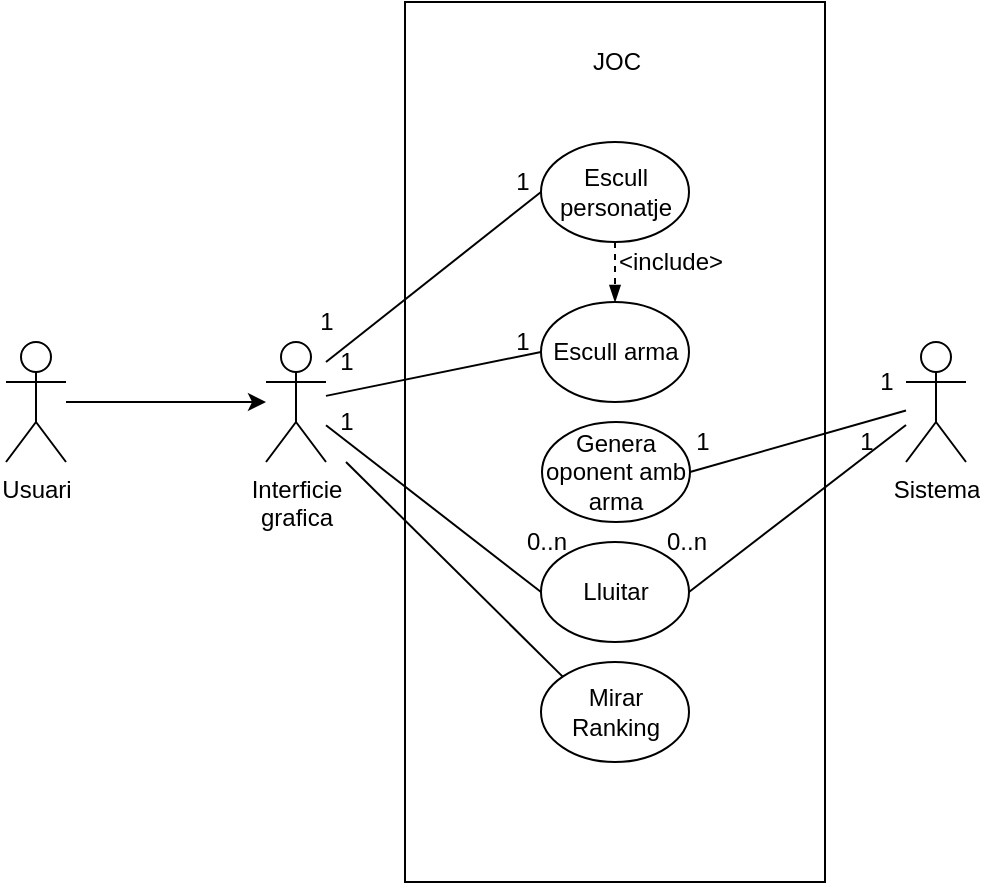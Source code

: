 <mxfile version="14.6.11" type="device"><diagram id="HAcKIJDrUcwdFLAYL2ll" name="Page-1"><mxGraphModel dx="931" dy="514" grid="1" gridSize="10" guides="1" tooltips="1" connect="1" arrows="1" fold="1" page="1" pageScale="1" pageWidth="827" pageHeight="1169" math="0" shadow="0"><root><mxCell id="0"/><mxCell id="1" parent="0"/><mxCell id="7GnJ6-5NG2d6BalJ1joT-27" value="" style="rounded=0;whiteSpace=wrap;html=1;" parent="1" vertex="1"><mxGeometry x="279.5" y="60" width="210" height="440" as="geometry"/></mxCell><mxCell id="7GnJ6-5NG2d6BalJ1joT-1" value="Interficie&lt;br&gt;grafica" style="shape=umlActor;verticalLabelPosition=bottom;verticalAlign=top;html=1;" parent="1" vertex="1"><mxGeometry x="210" y="230" width="30" height="60" as="geometry"/></mxCell><mxCell id="7GnJ6-5NG2d6BalJ1joT-5" value="" style="edgeStyle=orthogonalEdgeStyle;rounded=0;orthogonalLoop=1;jettySize=auto;html=1;" parent="1" source="7GnJ6-5NG2d6BalJ1joT-3" target="7GnJ6-5NG2d6BalJ1joT-1" edge="1"><mxGeometry relative="1" as="geometry"/></mxCell><mxCell id="7GnJ6-5NG2d6BalJ1joT-3" value="Usuari" style="shape=umlActor;verticalLabelPosition=bottom;verticalAlign=top;html=1;" parent="1" vertex="1"><mxGeometry x="80" y="230" width="30" height="60" as="geometry"/></mxCell><mxCell id="7GnJ6-5NG2d6BalJ1joT-10" style="rounded=0;orthogonalLoop=1;jettySize=auto;html=1;exitX=0;exitY=0.5;exitDx=0;exitDy=0;endArrow=none;endFill=0;" parent="1" source="7GnJ6-5NG2d6BalJ1joT-6" edge="1"><mxGeometry relative="1" as="geometry"><mxPoint x="240" y="240" as="targetPoint"/></mxGeometry></mxCell><mxCell id="7GnJ6-5NG2d6BalJ1joT-29" style="edgeStyle=none;rounded=0;orthogonalLoop=1;jettySize=auto;html=1;exitX=0.5;exitY=1;exitDx=0;exitDy=0;entryX=0.5;entryY=0;entryDx=0;entryDy=0;endArrow=blockThin;endFill=1;dashed=1;" parent="1" source="7GnJ6-5NG2d6BalJ1joT-6" target="7GnJ6-5NG2d6BalJ1joT-8" edge="1"><mxGeometry relative="1" as="geometry"/></mxCell><mxCell id="7GnJ6-5NG2d6BalJ1joT-6" value="Escull personatje" style="ellipse;whiteSpace=wrap;html=1;" parent="1" vertex="1"><mxGeometry x="347.5" y="130" width="74" height="50" as="geometry"/></mxCell><mxCell id="7GnJ6-5NG2d6BalJ1joT-13" style="edgeStyle=none;rounded=0;orthogonalLoop=1;jettySize=auto;html=1;exitX=1;exitY=0.5;exitDx=0;exitDy=0;endArrow=none;endFill=0;" parent="1" source="7GnJ6-5NG2d6BalJ1joT-7" target="7GnJ6-5NG2d6BalJ1joT-12" edge="1"><mxGeometry relative="1" as="geometry"/></mxCell><mxCell id="7GnJ6-5NG2d6BalJ1joT-7" value="Genera oponent amb arma" style="ellipse;whiteSpace=wrap;html=1;" parent="1" vertex="1"><mxGeometry x="348" y="270" width="74" height="50" as="geometry"/></mxCell><mxCell id="7GnJ6-5NG2d6BalJ1joT-11" style="edgeStyle=none;rounded=0;orthogonalLoop=1;jettySize=auto;html=1;exitX=0;exitY=0.5;exitDx=0;exitDy=0;endArrow=none;endFill=0;" parent="1" source="7GnJ6-5NG2d6BalJ1joT-8" target="7GnJ6-5NG2d6BalJ1joT-1" edge="1"><mxGeometry relative="1" as="geometry"/></mxCell><mxCell id="7GnJ6-5NG2d6BalJ1joT-8" value="Escull arma" style="ellipse;whiteSpace=wrap;html=1;" parent="1" vertex="1"><mxGeometry x="347.5" y="210" width="74" height="50" as="geometry"/></mxCell><mxCell id="7GnJ6-5NG2d6BalJ1joT-14" style="edgeStyle=none;rounded=0;orthogonalLoop=1;jettySize=auto;html=1;exitX=0;exitY=0.5;exitDx=0;exitDy=0;endArrow=none;endFill=0;" parent="1" source="7GnJ6-5NG2d6BalJ1joT-9" target="7GnJ6-5NG2d6BalJ1joT-1" edge="1"><mxGeometry relative="1" as="geometry"/></mxCell><mxCell id="7GnJ6-5NG2d6BalJ1joT-15" style="edgeStyle=none;rounded=0;orthogonalLoop=1;jettySize=auto;html=1;exitX=1;exitY=0.5;exitDx=0;exitDy=0;endArrow=none;endFill=0;" parent="1" source="7GnJ6-5NG2d6BalJ1joT-9" target="7GnJ6-5NG2d6BalJ1joT-12" edge="1"><mxGeometry relative="1" as="geometry"/></mxCell><mxCell id="7GnJ6-5NG2d6BalJ1joT-9" value="Lluitar" style="ellipse;whiteSpace=wrap;html=1;" parent="1" vertex="1"><mxGeometry x="347.5" y="330" width="74" height="50" as="geometry"/></mxCell><mxCell id="7GnJ6-5NG2d6BalJ1joT-12" value="Sistema" style="shape=umlActor;verticalLabelPosition=bottom;verticalAlign=top;html=1;" parent="1" vertex="1"><mxGeometry x="530" y="230" width="30" height="60" as="geometry"/></mxCell><mxCell id="7GnJ6-5NG2d6BalJ1joT-16" value="1" style="text;html=1;align=center;verticalAlign=middle;resizable=0;points=[];autosize=1;strokeColor=none;" parent="1" vertex="1"><mxGeometry x="230" y="210" width="20" height="20" as="geometry"/></mxCell><mxCell id="7GnJ6-5NG2d6BalJ1joT-17" value="1" style="text;html=1;align=center;verticalAlign=middle;resizable=0;points=[];autosize=1;strokeColor=none;" parent="1" vertex="1"><mxGeometry x="327.5" y="140" width="20" height="20" as="geometry"/></mxCell><mxCell id="7GnJ6-5NG2d6BalJ1joT-18" value="1" style="text;html=1;align=center;verticalAlign=middle;resizable=0;points=[];autosize=1;strokeColor=none;" parent="1" vertex="1"><mxGeometry x="240" y="230" width="20" height="20" as="geometry"/></mxCell><mxCell id="7GnJ6-5NG2d6BalJ1joT-20" value="1" style="text;html=1;align=center;verticalAlign=middle;resizable=0;points=[];autosize=1;strokeColor=none;" parent="1" vertex="1"><mxGeometry x="327.5" y="220" width="20" height="20" as="geometry"/></mxCell><mxCell id="7GnJ6-5NG2d6BalJ1joT-21" value="1" style="text;html=1;align=center;verticalAlign=middle;resizable=0;points=[];autosize=1;strokeColor=none;" parent="1" vertex="1"><mxGeometry x="510" y="240" width="20" height="20" as="geometry"/></mxCell><mxCell id="7GnJ6-5NG2d6BalJ1joT-22" value="1" style="text;html=1;align=center;verticalAlign=middle;resizable=0;points=[];autosize=1;strokeColor=none;" parent="1" vertex="1"><mxGeometry x="418" y="270" width="20" height="20" as="geometry"/></mxCell><mxCell id="7GnJ6-5NG2d6BalJ1joT-23" value="1" style="text;html=1;align=center;verticalAlign=middle;resizable=0;points=[];autosize=1;strokeColor=none;" parent="1" vertex="1"><mxGeometry x="240" y="260" width="20" height="20" as="geometry"/></mxCell><mxCell id="7GnJ6-5NG2d6BalJ1joT-24" value="0..n" style="text;html=1;align=center;verticalAlign=middle;resizable=0;points=[];autosize=1;strokeColor=none;" parent="1" vertex="1"><mxGeometry x="330" y="320" width="40" height="20" as="geometry"/></mxCell><mxCell id="7GnJ6-5NG2d6BalJ1joT-25" value="0..n" style="text;html=1;align=center;verticalAlign=middle;resizable=0;points=[];autosize=1;strokeColor=none;" parent="1" vertex="1"><mxGeometry x="400" y="320" width="40" height="20" as="geometry"/></mxCell><mxCell id="7GnJ6-5NG2d6BalJ1joT-26" value="1" style="text;html=1;align=center;verticalAlign=middle;resizable=0;points=[];autosize=1;strokeColor=none;" parent="1" vertex="1"><mxGeometry x="500" y="270" width="20" height="20" as="geometry"/></mxCell><mxCell id="7GnJ6-5NG2d6BalJ1joT-28" value="JOC" style="text;html=1;align=center;verticalAlign=middle;resizable=0;points=[];autosize=1;strokeColor=none;" parent="1" vertex="1"><mxGeometry x="365" y="80" width="40" height="20" as="geometry"/></mxCell><mxCell id="7GnJ6-5NG2d6BalJ1joT-30" value="&amp;lt;include&amp;gt;" style="text;html=1;align=center;verticalAlign=middle;resizable=0;points=[];autosize=1;strokeColor=none;" parent="1" vertex="1"><mxGeometry x="376.5" y="180" width="70" height="20" as="geometry"/></mxCell><mxCell id="C2T0BjxdCzzLrKZzQhR_-2" style="rounded=0;orthogonalLoop=1;jettySize=auto;html=1;exitX=0;exitY=0;exitDx=0;exitDy=0;endArrow=none;endFill=0;" edge="1" parent="1" source="C2T0BjxdCzzLrKZzQhR_-1"><mxGeometry relative="1" as="geometry"><mxPoint x="250" y="290" as="targetPoint"/></mxGeometry></mxCell><mxCell id="C2T0BjxdCzzLrKZzQhR_-1" value="Mirar Ranking" style="ellipse;whiteSpace=wrap;html=1;" vertex="1" parent="1"><mxGeometry x="347.5" y="390" width="74" height="50" as="geometry"/></mxCell></root></mxGraphModel></diagram></mxfile>